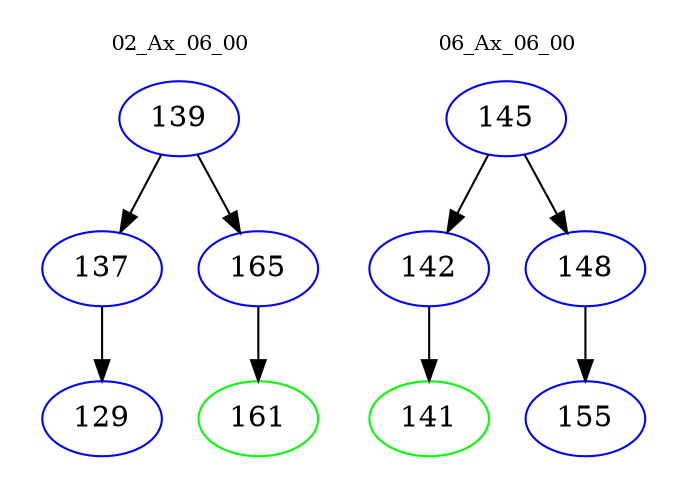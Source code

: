 digraph{
subgraph cluster_0 {
color = white
label = "02_Ax_06_00";
fontsize=10;
T0_139 [label="139", color="blue"]
T0_139 -> T0_137 [color="black"]
T0_137 [label="137", color="blue"]
T0_137 -> T0_129 [color="black"]
T0_129 [label="129", color="blue"]
T0_139 -> T0_165 [color="black"]
T0_165 [label="165", color="blue"]
T0_165 -> T0_161 [color="black"]
T0_161 [label="161", color="green"]
}
subgraph cluster_1 {
color = white
label = "06_Ax_06_00";
fontsize=10;
T1_145 [label="145", color="blue"]
T1_145 -> T1_142 [color="black"]
T1_142 [label="142", color="blue"]
T1_142 -> T1_141 [color="black"]
T1_141 [label="141", color="green"]
T1_145 -> T1_148 [color="black"]
T1_148 [label="148", color="blue"]
T1_148 -> T1_155 [color="black"]
T1_155 [label="155", color="blue"]
}
}
